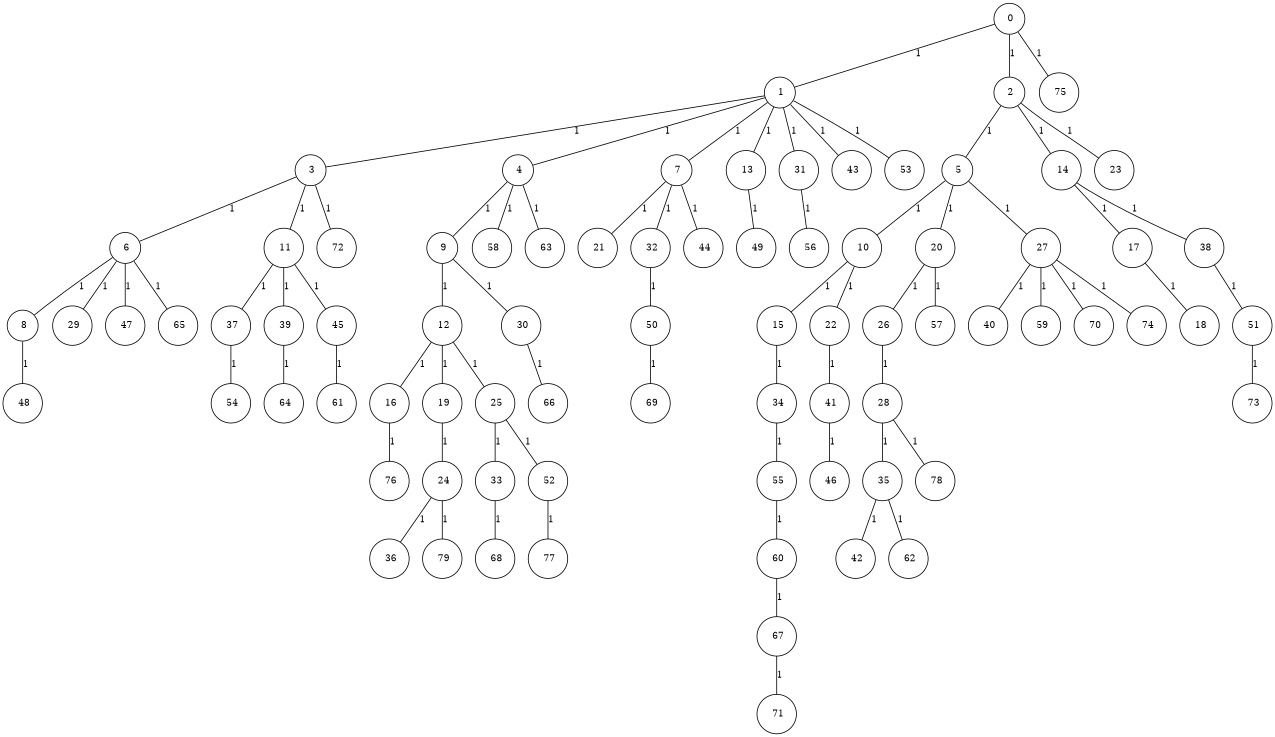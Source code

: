 graph G {
size="8.5,11;"
ratio = "expand;"
fixedsize="true;"
overlap="scale;"
node[shape=circle,width=.12,hight=.12,fontsize=12]
edge[fontsize=12]

0[label=" 0" color=black, pos="0.94674825,2.2739282!"];
1[label=" 1" color=black, pos="0.31984593,2.7020448!"];
2[label=" 2" color=black, pos="2.9990329,1.1394876!"];
3[label=" 3" color=black, pos="1.6487265,2.1340687!"];
4[label=" 4" color=black, pos="0.18105552,0.31182321!"];
5[label=" 5" color=black, pos="0.94107356,1.8352049!"];
6[label=" 6" color=black, pos="2.4714144,2.3835123!"];
7[label=" 7" color=black, pos="0.71549034,2.4457931!"];
8[label=" 8" color=black, pos="0.86481407,0.38087505!"];
9[label=" 9" color=black, pos="2.3730011,1.8545479!"];
10[label=" 10" color=black, pos="2.4446822,2.5920814!"];
11[label=" 11" color=black, pos="0.69301748,0.024868617!"];
12[label=" 12" color=black, pos="0.51883919,2.9928431!"];
13[label=" 13" color=black, pos="1.3757243,0.22864394!"];
14[label=" 14" color=black, pos="2.5119923,0.5892603!"];
15[label=" 15" color=black, pos="2.3880192,2.8897212!"];
16[label=" 16" color=black, pos="0.75477474,1.4374932!"];
17[label=" 17" color=black, pos="1.3535161,1.4998098!"];
18[label=" 18" color=black, pos="2.2860766,2.891607!"];
19[label=" 19" color=black, pos="2.8180412,0.85316705!"];
20[label=" 20" color=black, pos="2.2531674,1.7967931!"];
21[label=" 21" color=black, pos="2.674058,0.47603035!"];
22[label=" 22" color=black, pos="0.63759332,1.413533!"];
23[label=" 23" color=black, pos="1.1003441,1.2784457!"];
24[label=" 24" color=black, pos="0.57385052,1.9828946!"];
25[label=" 25" color=black, pos="2.0079801,0.72556495!"];
26[label=" 26" color=black, pos="1.5745955,0.27315075!"];
27[label=" 27" color=black, pos="2.5336475,2.7295171!"];
28[label=" 28" color=black, pos="0.9723279,1.4157066!"];
29[label=" 29" color=black, pos="0.55174734,0.83243629!"];
30[label=" 30" color=black, pos="0.95702761,1.2149532!"];
31[label=" 31" color=black, pos="1.5492235,1.9124905!"];
32[label=" 32" color=black, pos="0.20933791,2.0504407!"];
33[label=" 33" color=black, pos="0.37808943,2.5113747!"];
34[label=" 34" color=black, pos="0.39317754,1.3453216!"];
35[label=" 35" color=black, pos="1.9108433,2.71364!"];
36[label=" 36" color=black, pos="0.60114901,0.5295571!"];
37[label=" 37" color=black, pos="0.02108349,1.342237!"];
38[label=" 38" color=black, pos="1.6079627,1.0354828!"];
39[label=" 39" color=black, pos="0.050589108,0.2802602!"];
40[label=" 40" color=black, pos="0.8433583,2.477245!"];
41[label=" 41" color=black, pos="0.1067065,1.1741327!"];
42[label=" 42" color=black, pos="0.77314521,2.4267091!"];
43[label=" 43" color=black, pos="2.5942931,2.5671596!"];
44[label=" 44" color=black, pos="1.2696956,0.34833844!"];
45[label=" 45" color=black, pos="2.4587101,0.26889016!"];
46[label=" 46" color=black, pos="0.24776566,1.223859!"];
47[label=" 47" color=black, pos="1.2523462,0.55828178!"];
48[label=" 48" color=black, pos="0.83482004,2.3171522!"];
49[label=" 49" color=black, pos="2.0241466,2.4414106!"];
50[label=" 50" color=black, pos="1.0107392,0.48128025!"];
51[label=" 51" color=black, pos="2.0084687,0.80047432!"];
52[label=" 52" color=black, pos="2.1451566,2.5689433!"];
53[label=" 53" color=black, pos="0.83938822,0.67053953!"];
54[label=" 54" color=black, pos="1.1422064,2.3855086!"];
55[label=" 55" color=black, pos="0.39851766,2.490257!"];
56[label=" 56" color=black, pos="1.9793172,2.1748642!"];
57[label=" 57" color=black, pos="1.2986941,0.80075558!"];
58[label=" 58" color=black, pos="2.4843945,2.9144655!"];
59[label=" 59" color=black, pos="0.33047572,2.7710274!"];
60[label=" 60" color=black, pos="1.8637525,1.0794991!"];
61[label=" 61" color=black, pos="2.1778042,0.79029465!"];
62[label=" 62" color=black, pos="0.64443709,2.7145631!"];
63[label=" 63" color=black, pos="2.1195937,0.27629244!"];
64[label=" 64" color=black, pos="0.012229351,0.10237477!"];
65[label=" 65" color=black, pos="2.0674315,0.62035664!"];
66[label=" 66" color=black, pos="1.1851662,1.0446891!"];
67[label=" 67" color=black, pos="2.2497619,2.9912742!"];
68[label=" 68" color=black, pos="1.1556872,0.8166552!"];
69[label=" 69" color=black, pos="2.8208119,2.653502!"];
70[label=" 70" color=black, pos="0.78275314,2.5082038!"];
71[label=" 71" color=black, pos="2.5728853,1.0012578!"];
72[label=" 72" color=black, pos="0.23565288,0.89603803!"];
73[label=" 73" color=black, pos="0.0067629456,0.85491031!"];
74[label=" 74" color=black, pos="0.051216778,2.707571!"];
75[label=" 75" color=black, pos="0.7153159,2.4144931!"];
76[label=" 76" color=black, pos="0.7696186,0.20449452!"];
77[label=" 77" color=black, pos="1.8380981,0.055679529!"];
78[label=" 78" color=black, pos="2.2260616,2.5231981!"];
79[label=" 79" color=black, pos="1.3483795,1.3840615!"];
0--1[label="1"]
0--2[label="1"]
0--75[label="1"]
1--3[label="1"]
1--4[label="1"]
1--7[label="1"]
1--13[label="1"]
1--31[label="1"]
1--43[label="1"]
1--53[label="1"]
2--5[label="1"]
2--14[label="1"]
2--23[label="1"]
3--6[label="1"]
3--11[label="1"]
3--72[label="1"]
4--9[label="1"]
4--58[label="1"]
4--63[label="1"]
5--10[label="1"]
5--20[label="1"]
5--27[label="1"]
6--8[label="1"]
6--29[label="1"]
6--47[label="1"]
6--65[label="1"]
7--21[label="1"]
7--32[label="1"]
7--44[label="1"]
8--48[label="1"]
9--12[label="1"]
9--30[label="1"]
10--15[label="1"]
10--22[label="1"]
11--37[label="1"]
11--39[label="1"]
11--45[label="1"]
12--16[label="1"]
12--19[label="1"]
12--25[label="1"]
13--49[label="1"]
14--17[label="1"]
14--38[label="1"]
15--34[label="1"]
16--76[label="1"]
17--18[label="1"]
19--24[label="1"]
20--26[label="1"]
20--57[label="1"]
22--41[label="1"]
24--36[label="1"]
24--79[label="1"]
25--33[label="1"]
25--52[label="1"]
26--28[label="1"]
27--40[label="1"]
27--59[label="1"]
27--70[label="1"]
27--74[label="1"]
28--35[label="1"]
28--78[label="1"]
30--66[label="1"]
31--56[label="1"]
32--50[label="1"]
33--68[label="1"]
34--55[label="1"]
35--42[label="1"]
35--62[label="1"]
37--54[label="1"]
38--51[label="1"]
39--64[label="1"]
41--46[label="1"]
45--61[label="1"]
50--69[label="1"]
51--73[label="1"]
52--77[label="1"]
55--60[label="1"]
60--67[label="1"]
67--71[label="1"]

}
